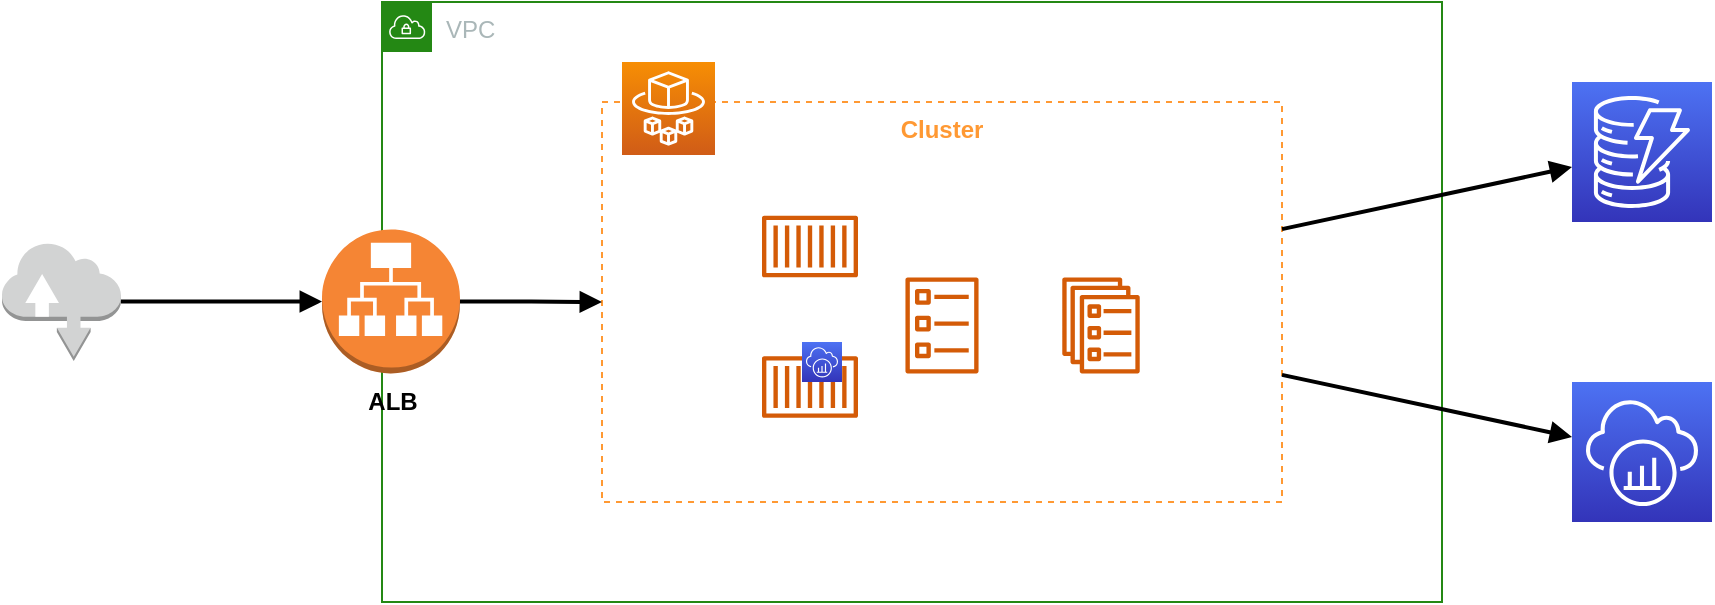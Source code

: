 <mxfile version="21.6.8" type="device">
  <diagram name="Page-1" id="wBWGFLNwGTME8Dsx8O8w">
    <mxGraphModel dx="1195" dy="697" grid="0" gridSize="10" guides="1" tooltips="1" connect="1" arrows="1" fold="1" page="0" pageScale="1" pageWidth="850" pageHeight="1100" math="0" shadow="0">
      <root>
        <mxCell id="0" />
        <mxCell id="1" parent="0" />
        <mxCell id="hCyrlginfMnfj5Oz-3c1-8" value="VPC" style="points=[[0,0],[0.25,0],[0.5,0],[0.75,0],[1,0],[1,0.25],[1,0.5],[1,0.75],[1,1],[0.75,1],[0.5,1],[0.25,1],[0,1],[0,0.75],[0,0.5],[0,0.25]];outlineConnect=0;gradientColor=none;html=1;whiteSpace=wrap;fontSize=12;fontStyle=0;container=1;pointerEvents=0;collapsible=0;recursiveResize=0;shape=mxgraph.aws4.group;grIcon=mxgraph.aws4.group_vpc;strokeColor=#248814;fillColor=none;verticalAlign=top;align=left;spacingLeft=30;fontColor=#AAB7B8;dashed=0;" vertex="1" parent="1">
          <mxGeometry x="190" y="270" width="530" height="300" as="geometry" />
        </mxCell>
        <mxCell id="hCyrlginfMnfj5Oz-3c1-14" value="Cluster" style="fillColor=none;strokeColor=#FF9933;dashed=1;verticalAlign=top;fontStyle=1;fontColor=#FF9933;whiteSpace=wrap;html=1;" vertex="1" parent="hCyrlginfMnfj5Oz-3c1-8">
          <mxGeometry x="110" y="50" width="340" height="200" as="geometry" />
        </mxCell>
        <mxCell id="hCyrlginfMnfj5Oz-3c1-2" value="Fargate" style="sketch=0;points=[[0,0,0],[0.25,0,0],[0.5,0,0],[0.75,0,0],[1,0,0],[0,1,0],[0.25,1,0],[0.5,1,0],[0.75,1,0],[1,1,0],[0,0.25,0],[0,0.5,0],[0,0.75,0],[1,0.25,0],[1,0.5,0],[1,0.75,0]];outlineConnect=0;fontColor=#FFFFFF;gradientColor=#F78E04;gradientDirection=north;fillColor=#D05C17;strokeColor=#ffffff;dashed=0;verticalLabelPosition=bottom;verticalAlign=top;align=center;html=1;fontSize=12;fontStyle=1;aspect=fixed;shape=mxgraph.aws4.resourceIcon;resIcon=mxgraph.aws4.fargate;" vertex="1" parent="hCyrlginfMnfj5Oz-3c1-8">
          <mxGeometry x="120" y="30" width="46.5" height="46.5" as="geometry" />
        </mxCell>
        <mxCell id="hCyrlginfMnfj5Oz-3c1-11" value="Application" style="sketch=0;outlineConnect=0;fontColor=#FFFFFF;gradientColor=none;fillColor=#D45B07;strokeColor=none;dashed=0;verticalLabelPosition=bottom;verticalAlign=top;align=center;html=1;fontSize=12;fontStyle=1;aspect=fixed;pointerEvents=1;shape=mxgraph.aws4.container_1;" vertex="1" parent="hCyrlginfMnfj5Oz-3c1-8">
          <mxGeometry x="190" y="106.75" width="48" height="31" as="geometry" />
        </mxCell>
        <mxCell id="hCyrlginfMnfj5Oz-3c1-12" value="X-Ray Daemon" style="sketch=0;outlineConnect=0;fontColor=#FFFFFF;gradientColor=none;fillColor=#D45B07;strokeColor=none;dashed=0;verticalLabelPosition=bottom;verticalAlign=top;align=center;html=1;fontSize=12;fontStyle=1;aspect=fixed;pointerEvents=1;shape=mxgraph.aws4.container_1;" vertex="1" parent="hCyrlginfMnfj5Oz-3c1-8">
          <mxGeometry x="190" y="177" width="48" height="31" as="geometry" />
        </mxCell>
        <mxCell id="hCyrlginfMnfj5Oz-3c1-4" value="Service" style="sketch=0;outlineConnect=0;fontColor=#FFFFFF;gradientColor=none;fillColor=#D45B07;strokeColor=none;dashed=0;verticalLabelPosition=bottom;verticalAlign=top;align=center;html=1;fontSize=12;fontStyle=1;aspect=fixed;pointerEvents=1;shape=mxgraph.aws4.ecs_service;" vertex="1" parent="hCyrlginfMnfj5Oz-3c1-8">
          <mxGeometry x="340" y="137.75" width="39" height="48" as="geometry" />
        </mxCell>
        <mxCell id="hCyrlginfMnfj5Oz-3c1-3" value="Task" style="sketch=0;outlineConnect=0;fontColor=#FFFFFF;gradientColor=none;fillColor=#D45B07;strokeColor=none;dashed=0;verticalLabelPosition=bottom;verticalAlign=top;align=center;html=1;fontSize=12;fontStyle=1;aspect=fixed;pointerEvents=1;shape=mxgraph.aws4.ecs_task;" vertex="1" parent="hCyrlginfMnfj5Oz-3c1-8">
          <mxGeometry x="261.5" y="137.75" width="37" height="48" as="geometry" />
        </mxCell>
        <mxCell id="hCyrlginfMnfj5Oz-3c1-15" style="edgeStyle=orthogonalEdgeStyle;rounded=0;orthogonalLoop=1;jettySize=auto;html=1;strokeWidth=2;endArrow=block;endFill=1;" edge="1" parent="hCyrlginfMnfj5Oz-3c1-8" source="hCyrlginfMnfj5Oz-3c1-7" target="hCyrlginfMnfj5Oz-3c1-14">
          <mxGeometry relative="1" as="geometry" />
        </mxCell>
        <mxCell id="hCyrlginfMnfj5Oz-3c1-7" value="ALB" style="outlineConnect=0;dashed=0;verticalLabelPosition=bottom;verticalAlign=top;align=center;html=1;shape=mxgraph.aws3.application_load_balancer;fillColor=#F58534;gradientColor=none;fontStyle=1" vertex="1" parent="hCyrlginfMnfj5Oz-3c1-8">
          <mxGeometry x="-30" y="113.75" width="69" height="72" as="geometry" />
        </mxCell>
        <mxCell id="hCyrlginfMnfj5Oz-3c1-21" value="" style="shape=image;verticalLabelPosition=bottom;labelBackgroundColor=default;verticalAlign=top;aspect=fixed;imageAspect=0;image=https://cdn.worldvectorlogo.com/logos/golang-1.svg;" vertex="1" parent="hCyrlginfMnfj5Oz-3c1-8">
          <mxGeometry x="184.25" y="100" width="59.5" height="29.75" as="geometry" />
        </mxCell>
        <mxCell id="hCyrlginfMnfj5Oz-3c1-23" value="" style="sketch=0;points=[[0,0,0],[0.25,0,0],[0.5,0,0],[0.75,0,0],[1,0,0],[0,1,0],[0.25,1,0],[0.5,1,0],[0.75,1,0],[1,1,0],[0,0.25,0],[0,0.5,0],[0,0.75,0],[1,0.25,0],[1,0.5,0],[1,0.75,0]];outlineConnect=0;fontColor=#FFFFFF;gradientColor=#4D72F3;gradientDirection=north;fillColor=#3334B9;strokeColor=#ffffff;dashed=0;verticalLabelPosition=bottom;verticalAlign=top;align=center;html=1;fontSize=12;fontStyle=1;aspect=fixed;shape=mxgraph.aws4.resourceIcon;resIcon=mxgraph.aws4.xray;" vertex="1" parent="hCyrlginfMnfj5Oz-3c1-8">
          <mxGeometry x="210" y="170" width="20" height="20" as="geometry" />
        </mxCell>
        <mxCell id="hCyrlginfMnfj5Oz-3c1-6" value="X-Ray" style="sketch=0;points=[[0,0,0],[0.25,0,0],[0.5,0,0],[0.75,0,0],[1,0,0],[0,1,0],[0.25,1,0],[0.5,1,0],[0.75,1,0],[1,1,0],[0,0.25,0],[0,0.5,0],[0,0.75,0],[1,0.25,0],[1,0.5,0],[1,0.75,0]];outlineConnect=0;fontColor=#FFFFFF;gradientColor=#4D72F3;gradientDirection=north;fillColor=#3334B9;strokeColor=#ffffff;dashed=0;verticalLabelPosition=bottom;verticalAlign=top;align=center;html=1;fontSize=12;fontStyle=1;aspect=fixed;shape=mxgraph.aws4.resourceIcon;resIcon=mxgraph.aws4.xray;" vertex="1" parent="1">
          <mxGeometry x="785" y="460" width="70" height="70" as="geometry" />
        </mxCell>
        <mxCell id="hCyrlginfMnfj5Oz-3c1-16" style="edgeStyle=orthogonalEdgeStyle;rounded=0;orthogonalLoop=1;jettySize=auto;html=1;strokeWidth=2;endArrow=block;endFill=1;" edge="1" parent="1" source="hCyrlginfMnfj5Oz-3c1-9" target="hCyrlginfMnfj5Oz-3c1-7">
          <mxGeometry relative="1" as="geometry" />
        </mxCell>
        <mxCell id="hCyrlginfMnfj5Oz-3c1-9" value="" style="outlineConnect=0;dashed=0;verticalLabelPosition=bottom;verticalAlign=top;align=center;html=1;shape=mxgraph.aws3.internet;fillColor=#D2D3D3;gradientColor=none;" vertex="1" parent="1">
          <mxGeometry y="390" width="59.5" height="59.5" as="geometry" />
        </mxCell>
        <mxCell id="hCyrlginfMnfj5Oz-3c1-17" value="DynamoDB" style="sketch=0;points=[[0,0,0],[0.25,0,0],[0.5,0,0],[0.75,0,0],[1,0,0],[0,1,0],[0.25,1,0],[0.5,1,0],[0.75,1,0],[1,1,0],[0,0.25,0],[0,0.5,0],[0,0.75,0],[1,0.25,0],[1,0.5,0],[1,0.75,0]];outlineConnect=0;fontColor=#FFFFFF;gradientColor=#4D72F3;gradientDirection=north;fillColor=#3334B9;strokeColor=#ffffff;dashed=0;verticalLabelPosition=bottom;verticalAlign=top;align=center;html=1;fontSize=12;fontStyle=0;aspect=fixed;shape=mxgraph.aws4.resourceIcon;resIcon=mxgraph.aws4.dynamodb;" vertex="1" parent="1">
          <mxGeometry x="785" y="310" width="70" height="70" as="geometry" />
        </mxCell>
        <mxCell id="hCyrlginfMnfj5Oz-3c1-18" style="rounded=0;orthogonalLoop=1;jettySize=auto;html=1;strokeWidth=2;endArrow=block;endFill=1;" edge="1" parent="1" source="hCyrlginfMnfj5Oz-3c1-14" target="hCyrlginfMnfj5Oz-3c1-6">
          <mxGeometry relative="1" as="geometry">
            <mxPoint x="184" y="430" as="sourcePoint" />
            <mxPoint x="310" y="430" as="targetPoint" />
          </mxGeometry>
        </mxCell>
        <mxCell id="hCyrlginfMnfj5Oz-3c1-19" style="rounded=0;orthogonalLoop=1;jettySize=auto;html=1;strokeWidth=2;endArrow=block;endFill=1;" edge="1" parent="1" source="hCyrlginfMnfj5Oz-3c1-14" target="hCyrlginfMnfj5Oz-3c1-17">
          <mxGeometry relative="1" as="geometry">
            <mxPoint x="650" y="430" as="sourcePoint" />
            <mxPoint x="785" y="345" as="targetPoint" />
          </mxGeometry>
        </mxCell>
      </root>
    </mxGraphModel>
  </diagram>
</mxfile>
